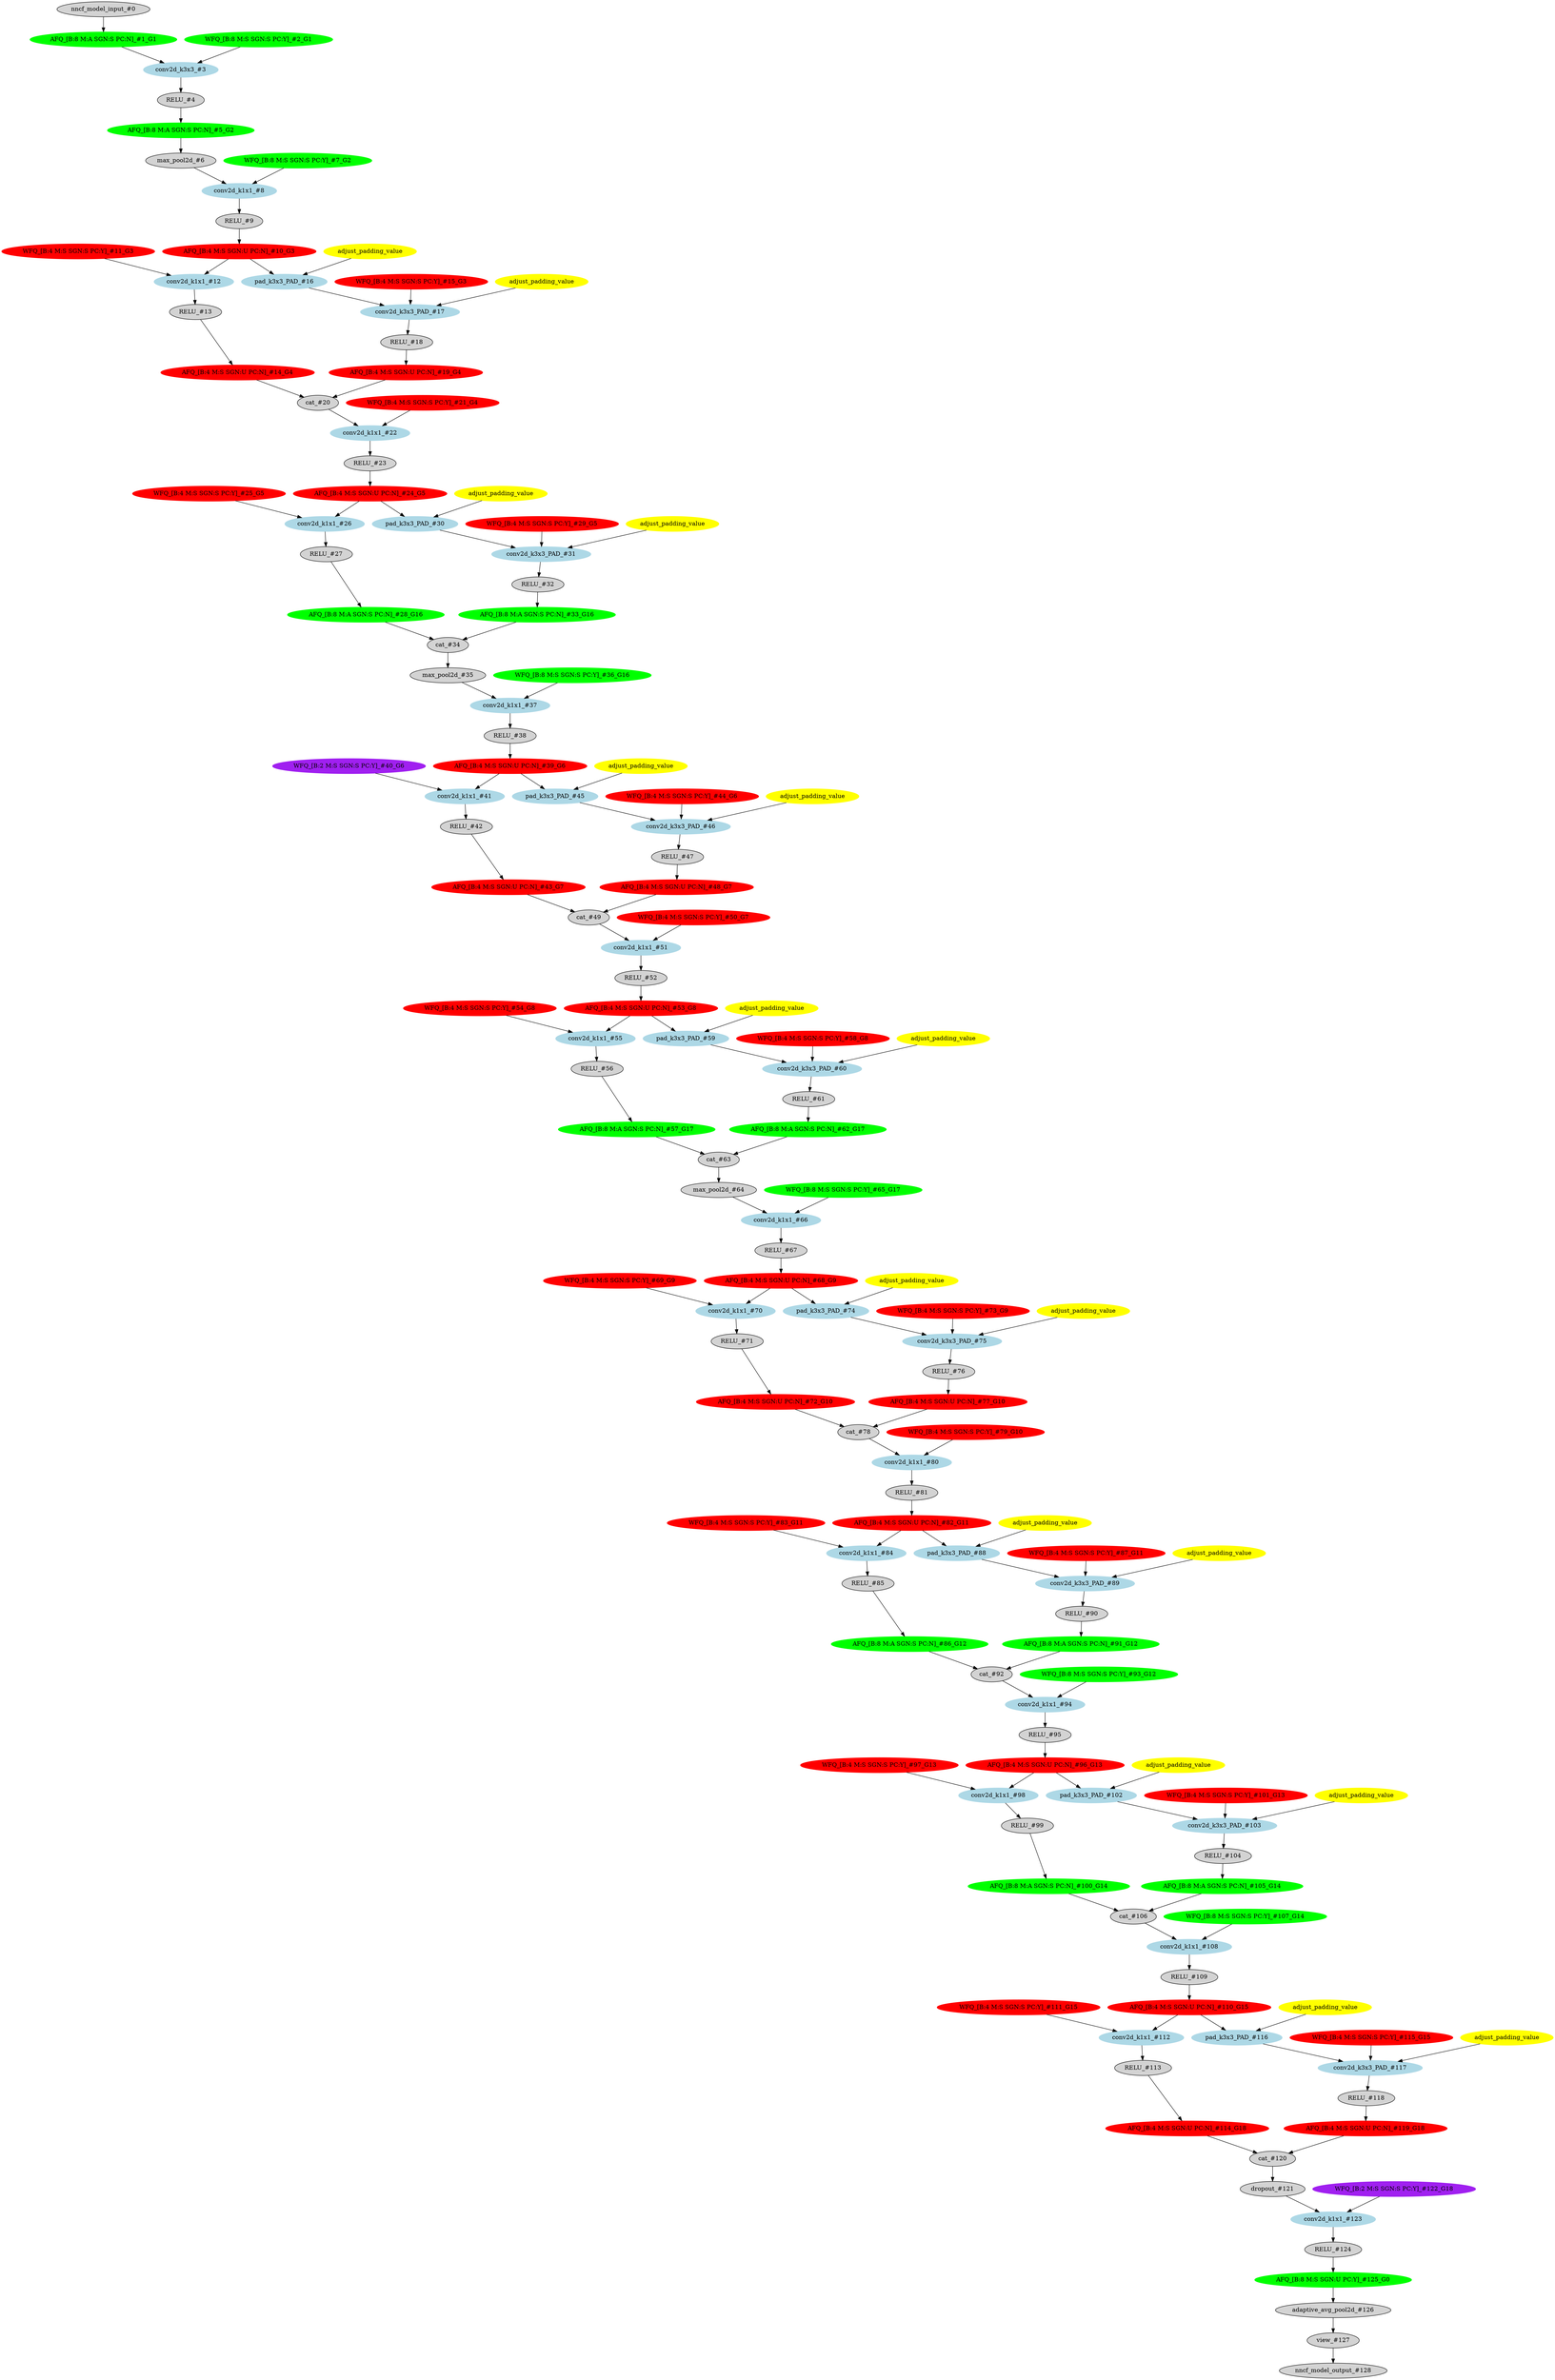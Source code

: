 strict digraph  {
"0 /nncf_model_input" [id=0, label="nncf_model_input_#0", scope="", style=filled, type=nncf_model_input];
"1 AsymmetricQuantizer/asymmetric_quantize" [color=green, id=1, label="AFQ_[B:8 M:A SGN:S PC:N]_#1_G1", scope=AsymmetricQuantizer, style=filled, type=asymmetric_quantize];
"2 SqueezeNet/Sequential[features]/NNCFConv2d[0]/ModuleDict[pre_ops]/UpdateWeight[0]/SymmetricQuantizer[op]/symmetric_quantize" [color=green, id=2, label="WFQ_[B:8 M:S SGN:S PC:Y]_#2_G1", scope="SqueezeNet/Sequential[features]/NNCFConv2d[0]/ModuleDict[pre_ops]/UpdateWeight[0]/SymmetricQuantizer[op]", style=filled, type=symmetric_quantize];
"3 SqueezeNet/Sequential[features]/NNCFConv2d[0]/conv2d" [color=lightblue, id=3, label="conv2d_k3x3_#3", scope="SqueezeNet/Sequential[features]/NNCFConv2d[0]", style=filled, type=conv2d];
"4 SqueezeNet/Sequential[features]/ReLU[1]/RELU" [id=4, label="RELU_#4", scope="SqueezeNet/Sequential[features]/ReLU[1]", style=filled, type=RELU];
"5 SqueezeNet/Sequential[features]/ReLU[1]/AsymmetricQuantizer/asymmetric_quantize" [color=green, id=5, label="AFQ_[B:8 M:A SGN:S PC:N]_#5_G2", scope="SqueezeNet/Sequential[features]/ReLU[1]/AsymmetricQuantizer", style=filled, type=asymmetric_quantize];
"6 SqueezeNet/Sequential[features]/MaxPool2d[2]/max_pool2d" [id=6, label="max_pool2d_#6", scope="SqueezeNet/Sequential[features]/MaxPool2d[2]", style=filled, type=max_pool2d];
"7 SqueezeNet/Sequential[features]/Fire[3]/NNCFConv2d[squeeze]/ModuleDict[pre_ops]/UpdateWeight[0]/SymmetricQuantizer[op]/symmetric_quantize" [color=green, id=7, label="WFQ_[B:8 M:S SGN:S PC:Y]_#7_G2", scope="SqueezeNet/Sequential[features]/Fire[3]/NNCFConv2d[squeeze]/ModuleDict[pre_ops]/UpdateWeight[0]/SymmetricQuantizer[op]", style=filled, type=symmetric_quantize];
"8 SqueezeNet/Sequential[features]/Fire[3]/NNCFConv2d[squeeze]/conv2d" [color=lightblue, id=8, label="conv2d_k1x1_#8", scope="SqueezeNet/Sequential[features]/Fire[3]/NNCFConv2d[squeeze]", style=filled, type=conv2d];
"9 SqueezeNet/Sequential[features]/Fire[3]/ReLU[squeeze_activation]/RELU" [id=9, label="RELU_#9", scope="SqueezeNet/Sequential[features]/Fire[3]/ReLU[squeeze_activation]", style=filled, type=RELU];
"10 SqueezeNet/Sequential[features]/Fire[3]/ReLU[squeeze_activation]/SymmetricQuantizer/symmetric_quantize" [color=red, id=10, label="AFQ_[B:4 M:S SGN:U PC:N]_#10_G3", scope="SqueezeNet/Sequential[features]/Fire[3]/ReLU[squeeze_activation]/SymmetricQuantizer", style=filled, type=symmetric_quantize];
"11 SqueezeNet/Sequential[features]/Fire[3]/NNCFConv2d[expand1x1]/ModuleDict[pre_ops]/UpdateWeight[0]/SymmetricQuantizer[op]/symmetric_quantize" [color=red, id=11, label="WFQ_[B:4 M:S SGN:S PC:Y]_#11_G3", scope="SqueezeNet/Sequential[features]/Fire[3]/NNCFConv2d[expand1x1]/ModuleDict[pre_ops]/UpdateWeight[0]/SymmetricQuantizer[op]", style=filled, type=symmetric_quantize];
"12 SqueezeNet/Sequential[features]/Fire[3]/NNCFConv2d[expand1x1]/conv2d" [color=lightblue, id=12, label="conv2d_k1x1_#12", scope="SqueezeNet/Sequential[features]/Fire[3]/NNCFConv2d[expand1x1]", style=filled, type=conv2d];
"13 SqueezeNet/Sequential[features]/Fire[3]/ReLU[expand1x1_activation]/RELU" [id=13, label="RELU_#13", scope="SqueezeNet/Sequential[features]/Fire[3]/ReLU[expand1x1_activation]", style=filled, type=RELU];
"14 SqueezeNet/Sequential[features]/Fire[3]/ReLU[expand1x1_activation]/SymmetricQuantizer/symmetric_quantize" [color=red, id=14, label="AFQ_[B:4 M:S SGN:U PC:N]_#14_G4", scope="SqueezeNet/Sequential[features]/Fire[3]/ReLU[expand1x1_activation]/SymmetricQuantizer", style=filled, type=symmetric_quantize];
"15 SqueezeNet/Sequential[features]/Fire[3]/NNCFConv2d[expand3x3]/ModuleDict[pre_ops]/UpdateWeight[1]/SymmetricQuantizer[op]/symmetric_quantize" [color=red, id=15, label="WFQ_[B:4 M:S SGN:S PC:Y]_#15_G3", scope="SqueezeNet/Sequential[features]/Fire[3]/NNCFConv2d[expand3x3]/ModuleDict[pre_ops]/UpdateWeight[1]/SymmetricQuantizer[op]", style=filled, type=symmetric_quantize];
"16 SqueezeNet/Sequential[features]/Fire[3]/NNCFConv2d[expand3x3]/pad" [color=lightblue, id=16, label="pad_k3x3_PAD_#16", scope="SqueezeNet/Sequential[features]/Fire[3]/NNCFConv2d[expand3x3]", style=filled, type=pad];
"17 SqueezeNet/Sequential[features]/Fire[3]/NNCFConv2d[expand3x3]/conv2d" [color=lightblue, id=17, label="conv2d_k3x3_PAD_#17", scope="SqueezeNet/Sequential[features]/Fire[3]/NNCFConv2d[expand3x3]", style=filled, type=conv2d];
"18 SqueezeNet/Sequential[features]/Fire[3]/ReLU[expand3x3_activation]/RELU" [id=18, label="RELU_#18", scope="SqueezeNet/Sequential[features]/Fire[3]/ReLU[expand3x3_activation]", style=filled, type=RELU];
"19 SqueezeNet/Sequential[features]/Fire[3]/ReLU[expand3x3_activation]/SymmetricQuantizer/symmetric_quantize" [color=red, id=19, label="AFQ_[B:4 M:S SGN:U PC:N]_#19_G4", scope="SqueezeNet/Sequential[features]/Fire[3]/ReLU[expand3x3_activation]/SymmetricQuantizer", style=filled, type=symmetric_quantize];
"20 SqueezeNet/Sequential[features]/Fire[3]/cat" [id=20, label="cat_#20", scope="SqueezeNet/Sequential[features]/Fire[3]", style=filled, type=cat];
"21 SqueezeNet/Sequential[features]/Fire[4]/NNCFConv2d[squeeze]/ModuleDict[pre_ops]/UpdateWeight[0]/SymmetricQuantizer[op]/symmetric_quantize" [color=red, id=21, label="WFQ_[B:4 M:S SGN:S PC:Y]_#21_G4", scope="SqueezeNet/Sequential[features]/Fire[4]/NNCFConv2d[squeeze]/ModuleDict[pre_ops]/UpdateWeight[0]/SymmetricQuantizer[op]", style=filled, type=symmetric_quantize];
"22 SqueezeNet/Sequential[features]/Fire[4]/NNCFConv2d[squeeze]/conv2d" [color=lightblue, id=22, label="conv2d_k1x1_#22", scope="SqueezeNet/Sequential[features]/Fire[4]/NNCFConv2d[squeeze]", style=filled, type=conv2d];
"23 SqueezeNet/Sequential[features]/Fire[4]/ReLU[squeeze_activation]/RELU" [id=23, label="RELU_#23", scope="SqueezeNet/Sequential[features]/Fire[4]/ReLU[squeeze_activation]", style=filled, type=RELU];
"24 SqueezeNet/Sequential[features]/Fire[4]/ReLU[squeeze_activation]/SymmetricQuantizer/symmetric_quantize" [color=red, id=24, label="AFQ_[B:4 M:S SGN:U PC:N]_#24_G5", scope="SqueezeNet/Sequential[features]/Fire[4]/ReLU[squeeze_activation]/SymmetricQuantizer", style=filled, type=symmetric_quantize];
"25 SqueezeNet/Sequential[features]/Fire[4]/NNCFConv2d[expand1x1]/ModuleDict[pre_ops]/UpdateWeight[0]/SymmetricQuantizer[op]/symmetric_quantize" [color=red, id=25, label="WFQ_[B:4 M:S SGN:S PC:Y]_#25_G5", scope="SqueezeNet/Sequential[features]/Fire[4]/NNCFConv2d[expand1x1]/ModuleDict[pre_ops]/UpdateWeight[0]/SymmetricQuantizer[op]", style=filled, type=symmetric_quantize];
"26 SqueezeNet/Sequential[features]/Fire[4]/NNCFConv2d[expand1x1]/conv2d" [color=lightblue, id=26, label="conv2d_k1x1_#26", scope="SqueezeNet/Sequential[features]/Fire[4]/NNCFConv2d[expand1x1]", style=filled, type=conv2d];
"27 SqueezeNet/Sequential[features]/Fire[4]/ReLU[expand1x1_activation]/RELU" [id=27, label="RELU_#27", scope="SqueezeNet/Sequential[features]/Fire[4]/ReLU[expand1x1_activation]", style=filled, type=RELU];
"28 SqueezeNet/Sequential[features]/Fire[4]/ReLU[expand1x1_activation]/AsymmetricQuantizer/asymmetric_quantize" [color=green, id=28, label="AFQ_[B:8 M:A SGN:S PC:N]_#28_G16", scope="SqueezeNet/Sequential[features]/Fire[4]/ReLU[expand1x1_activation]/AsymmetricQuantizer", style=filled, type=asymmetric_quantize];
"29 SqueezeNet/Sequential[features]/Fire[4]/NNCFConv2d[expand3x3]/ModuleDict[pre_ops]/UpdateWeight[1]/SymmetricQuantizer[op]/symmetric_quantize" [color=red, id=29, label="WFQ_[B:4 M:S SGN:S PC:Y]_#29_G5", scope="SqueezeNet/Sequential[features]/Fire[4]/NNCFConv2d[expand3x3]/ModuleDict[pre_ops]/UpdateWeight[1]/SymmetricQuantizer[op]", style=filled, type=symmetric_quantize];
"30 SqueezeNet/Sequential[features]/Fire[4]/NNCFConv2d[expand3x3]/pad" [color=lightblue, id=30, label="pad_k3x3_PAD_#30", scope="SqueezeNet/Sequential[features]/Fire[4]/NNCFConv2d[expand3x3]", style=filled, type=pad];
"31 SqueezeNet/Sequential[features]/Fire[4]/NNCFConv2d[expand3x3]/conv2d" [color=lightblue, id=31, label="conv2d_k3x3_PAD_#31", scope="SqueezeNet/Sequential[features]/Fire[4]/NNCFConv2d[expand3x3]", style=filled, type=conv2d];
"32 SqueezeNet/Sequential[features]/Fire[4]/ReLU[expand3x3_activation]/RELU" [id=32, label="RELU_#32", scope="SqueezeNet/Sequential[features]/Fire[4]/ReLU[expand3x3_activation]", style=filled, type=RELU];
"33 SqueezeNet/Sequential[features]/Fire[4]/ReLU[expand3x3_activation]/AsymmetricQuantizer/asymmetric_quantize" [color=green, id=33, label="AFQ_[B:8 M:A SGN:S PC:N]_#33_G16", scope="SqueezeNet/Sequential[features]/Fire[4]/ReLU[expand3x3_activation]/AsymmetricQuantizer", style=filled, type=asymmetric_quantize];
"34 SqueezeNet/Sequential[features]/Fire[4]/cat" [id=34, label="cat_#34", scope="SqueezeNet/Sequential[features]/Fire[4]", style=filled, type=cat];
"35 SqueezeNet/Sequential[features]/MaxPool2d[5]/max_pool2d" [id=35, label="max_pool2d_#35", scope="SqueezeNet/Sequential[features]/MaxPool2d[5]", style=filled, type=max_pool2d];
"36 SqueezeNet/Sequential[features]/Fire[6]/NNCFConv2d[squeeze]/ModuleDict[pre_ops]/UpdateWeight[0]/SymmetricQuantizer[op]/symmetric_quantize" [color=green, id=36, label="WFQ_[B:8 M:S SGN:S PC:Y]_#36_G16", scope="SqueezeNet/Sequential[features]/Fire[6]/NNCFConv2d[squeeze]/ModuleDict[pre_ops]/UpdateWeight[0]/SymmetricQuantizer[op]", style=filled, type=symmetric_quantize];
"37 SqueezeNet/Sequential[features]/Fire[6]/NNCFConv2d[squeeze]/conv2d" [color=lightblue, id=37, label="conv2d_k1x1_#37", scope="SqueezeNet/Sequential[features]/Fire[6]/NNCFConv2d[squeeze]", style=filled, type=conv2d];
"38 SqueezeNet/Sequential[features]/Fire[6]/ReLU[squeeze_activation]/RELU" [id=38, label="RELU_#38", scope="SqueezeNet/Sequential[features]/Fire[6]/ReLU[squeeze_activation]", style=filled, type=RELU];
"39 SqueezeNet/Sequential[features]/Fire[6]/ReLU[squeeze_activation]/SymmetricQuantizer/symmetric_quantize" [color=red, id=39, label="AFQ_[B:4 M:S SGN:U PC:N]_#39_G6", scope="SqueezeNet/Sequential[features]/Fire[6]/ReLU[squeeze_activation]/SymmetricQuantizer", style=filled, type=symmetric_quantize];
"40 SqueezeNet/Sequential[features]/Fire[6]/NNCFConv2d[expand1x1]/ModuleDict[pre_ops]/UpdateWeight[0]/SymmetricQuantizer[op]/symmetric_quantize" [color=purple, id=40, label="WFQ_[B:2 M:S SGN:S PC:Y]_#40_G6", scope="SqueezeNet/Sequential[features]/Fire[6]/NNCFConv2d[expand1x1]/ModuleDict[pre_ops]/UpdateWeight[0]/SymmetricQuantizer[op]", style=filled, type=symmetric_quantize];
"41 SqueezeNet/Sequential[features]/Fire[6]/NNCFConv2d[expand1x1]/conv2d" [color=lightblue, id=41, label="conv2d_k1x1_#41", scope="SqueezeNet/Sequential[features]/Fire[6]/NNCFConv2d[expand1x1]", style=filled, type=conv2d];
"42 SqueezeNet/Sequential[features]/Fire[6]/ReLU[expand1x1_activation]/RELU" [id=42, label="RELU_#42", scope="SqueezeNet/Sequential[features]/Fire[6]/ReLU[expand1x1_activation]", style=filled, type=RELU];
"43 SqueezeNet/Sequential[features]/Fire[6]/ReLU[expand1x1_activation]/SymmetricQuantizer/symmetric_quantize" [color=red, id=43, label="AFQ_[B:4 M:S SGN:U PC:N]_#43_G7", scope="SqueezeNet/Sequential[features]/Fire[6]/ReLU[expand1x1_activation]/SymmetricQuantizer", style=filled, type=symmetric_quantize];
"44 SqueezeNet/Sequential[features]/Fire[6]/NNCFConv2d[expand3x3]/ModuleDict[pre_ops]/UpdateWeight[1]/SymmetricQuantizer[op]/symmetric_quantize" [color=red, id=44, label="WFQ_[B:4 M:S SGN:S PC:Y]_#44_G6", scope="SqueezeNet/Sequential[features]/Fire[6]/NNCFConv2d[expand3x3]/ModuleDict[pre_ops]/UpdateWeight[1]/SymmetricQuantizer[op]", style=filled, type=symmetric_quantize];
"45 SqueezeNet/Sequential[features]/Fire[6]/NNCFConv2d[expand3x3]/pad" [color=lightblue, id=45, label="pad_k3x3_PAD_#45", scope="SqueezeNet/Sequential[features]/Fire[6]/NNCFConv2d[expand3x3]", style=filled, type=pad];
"46 SqueezeNet/Sequential[features]/Fire[6]/NNCFConv2d[expand3x3]/conv2d" [color=lightblue, id=46, label="conv2d_k3x3_PAD_#46", scope="SqueezeNet/Sequential[features]/Fire[6]/NNCFConv2d[expand3x3]", style=filled, type=conv2d];
"47 SqueezeNet/Sequential[features]/Fire[6]/ReLU[expand3x3_activation]/RELU" [id=47, label="RELU_#47", scope="SqueezeNet/Sequential[features]/Fire[6]/ReLU[expand3x3_activation]", style=filled, type=RELU];
"48 SqueezeNet/Sequential[features]/Fire[6]/ReLU[expand3x3_activation]/SymmetricQuantizer/symmetric_quantize" [color=red, id=48, label="AFQ_[B:4 M:S SGN:U PC:N]_#48_G7", scope="SqueezeNet/Sequential[features]/Fire[6]/ReLU[expand3x3_activation]/SymmetricQuantizer", style=filled, type=symmetric_quantize];
"49 SqueezeNet/Sequential[features]/Fire[6]/cat" [id=49, label="cat_#49", scope="SqueezeNet/Sequential[features]/Fire[6]", style=filled, type=cat];
"50 SqueezeNet/Sequential[features]/Fire[7]/NNCFConv2d[squeeze]/ModuleDict[pre_ops]/UpdateWeight[0]/SymmetricQuantizer[op]/symmetric_quantize" [color=red, id=50, label="WFQ_[B:4 M:S SGN:S PC:Y]_#50_G7", scope="SqueezeNet/Sequential[features]/Fire[7]/NNCFConv2d[squeeze]/ModuleDict[pre_ops]/UpdateWeight[0]/SymmetricQuantizer[op]", style=filled, type=symmetric_quantize];
"51 SqueezeNet/Sequential[features]/Fire[7]/NNCFConv2d[squeeze]/conv2d" [color=lightblue, id=51, label="conv2d_k1x1_#51", scope="SqueezeNet/Sequential[features]/Fire[7]/NNCFConv2d[squeeze]", style=filled, type=conv2d];
"52 SqueezeNet/Sequential[features]/Fire[7]/ReLU[squeeze_activation]/RELU" [id=52, label="RELU_#52", scope="SqueezeNet/Sequential[features]/Fire[7]/ReLU[squeeze_activation]", style=filled, type=RELU];
"53 SqueezeNet/Sequential[features]/Fire[7]/ReLU[squeeze_activation]/SymmetricQuantizer/symmetric_quantize" [color=red, id=53, label="AFQ_[B:4 M:S SGN:U PC:N]_#53_G8", scope="SqueezeNet/Sequential[features]/Fire[7]/ReLU[squeeze_activation]/SymmetricQuantizer", style=filled, type=symmetric_quantize];
"54 SqueezeNet/Sequential[features]/Fire[7]/NNCFConv2d[expand1x1]/ModuleDict[pre_ops]/UpdateWeight[0]/SymmetricQuantizer[op]/symmetric_quantize" [color=red, id=54, label="WFQ_[B:4 M:S SGN:S PC:Y]_#54_G8", scope="SqueezeNet/Sequential[features]/Fire[7]/NNCFConv2d[expand1x1]/ModuleDict[pre_ops]/UpdateWeight[0]/SymmetricQuantizer[op]", style=filled, type=symmetric_quantize];
"55 SqueezeNet/Sequential[features]/Fire[7]/NNCFConv2d[expand1x1]/conv2d" [color=lightblue, id=55, label="conv2d_k1x1_#55", scope="SqueezeNet/Sequential[features]/Fire[7]/NNCFConv2d[expand1x1]", style=filled, type=conv2d];
"56 SqueezeNet/Sequential[features]/Fire[7]/ReLU[expand1x1_activation]/RELU" [id=56, label="RELU_#56", scope="SqueezeNet/Sequential[features]/Fire[7]/ReLU[expand1x1_activation]", style=filled, type=RELU];
"57 SqueezeNet/Sequential[features]/Fire[7]/ReLU[expand1x1_activation]/AsymmetricQuantizer/asymmetric_quantize" [color=green, id=57, label="AFQ_[B:8 M:A SGN:S PC:N]_#57_G17", scope="SqueezeNet/Sequential[features]/Fire[7]/ReLU[expand1x1_activation]/AsymmetricQuantizer", style=filled, type=asymmetric_quantize];
"58 SqueezeNet/Sequential[features]/Fire[7]/NNCFConv2d[expand3x3]/ModuleDict[pre_ops]/UpdateWeight[1]/SymmetricQuantizer[op]/symmetric_quantize" [color=red, id=58, label="WFQ_[B:4 M:S SGN:S PC:Y]_#58_G8", scope="SqueezeNet/Sequential[features]/Fire[7]/NNCFConv2d[expand3x3]/ModuleDict[pre_ops]/UpdateWeight[1]/SymmetricQuantizer[op]", style=filled, type=symmetric_quantize];
"59 SqueezeNet/Sequential[features]/Fire[7]/NNCFConv2d[expand3x3]/pad" [color=lightblue, id=59, label="pad_k3x3_PAD_#59", scope="SqueezeNet/Sequential[features]/Fire[7]/NNCFConv2d[expand3x3]", style=filled, type=pad];
"60 SqueezeNet/Sequential[features]/Fire[7]/NNCFConv2d[expand3x3]/conv2d" [color=lightblue, id=60, label="conv2d_k3x3_PAD_#60", scope="SqueezeNet/Sequential[features]/Fire[7]/NNCFConv2d[expand3x3]", style=filled, type=conv2d];
"61 SqueezeNet/Sequential[features]/Fire[7]/ReLU[expand3x3_activation]/RELU" [id=61, label="RELU_#61", scope="SqueezeNet/Sequential[features]/Fire[7]/ReLU[expand3x3_activation]", style=filled, type=RELU];
"62 SqueezeNet/Sequential[features]/Fire[7]/ReLU[expand3x3_activation]/AsymmetricQuantizer/asymmetric_quantize" [color=green, id=62, label="AFQ_[B:8 M:A SGN:S PC:N]_#62_G17", scope="SqueezeNet/Sequential[features]/Fire[7]/ReLU[expand3x3_activation]/AsymmetricQuantizer", style=filled, type=asymmetric_quantize];
"63 SqueezeNet/Sequential[features]/Fire[7]/cat" [id=63, label="cat_#63", scope="SqueezeNet/Sequential[features]/Fire[7]", style=filled, type=cat];
"64 SqueezeNet/Sequential[features]/MaxPool2d[8]/max_pool2d" [id=64, label="max_pool2d_#64", scope="SqueezeNet/Sequential[features]/MaxPool2d[8]", style=filled, type=max_pool2d];
"65 SqueezeNet/Sequential[features]/Fire[9]/NNCFConv2d[squeeze]/ModuleDict[pre_ops]/UpdateWeight[0]/SymmetricQuantizer[op]/symmetric_quantize" [color=green, id=65, label="WFQ_[B:8 M:S SGN:S PC:Y]_#65_G17", scope="SqueezeNet/Sequential[features]/Fire[9]/NNCFConv2d[squeeze]/ModuleDict[pre_ops]/UpdateWeight[0]/SymmetricQuantizer[op]", style=filled, type=symmetric_quantize];
"66 SqueezeNet/Sequential[features]/Fire[9]/NNCFConv2d[squeeze]/conv2d" [color=lightblue, id=66, label="conv2d_k1x1_#66", scope="SqueezeNet/Sequential[features]/Fire[9]/NNCFConv2d[squeeze]", style=filled, type=conv2d];
"67 SqueezeNet/Sequential[features]/Fire[9]/ReLU[squeeze_activation]/RELU" [id=67, label="RELU_#67", scope="SqueezeNet/Sequential[features]/Fire[9]/ReLU[squeeze_activation]", style=filled, type=RELU];
"68 SqueezeNet/Sequential[features]/Fire[9]/ReLU[squeeze_activation]/SymmetricQuantizer/symmetric_quantize" [color=red, id=68, label="AFQ_[B:4 M:S SGN:U PC:N]_#68_G9", scope="SqueezeNet/Sequential[features]/Fire[9]/ReLU[squeeze_activation]/SymmetricQuantizer", style=filled, type=symmetric_quantize];
"69 SqueezeNet/Sequential[features]/Fire[9]/NNCFConv2d[expand1x1]/ModuleDict[pre_ops]/UpdateWeight[0]/SymmetricQuantizer[op]/symmetric_quantize" [color=red, id=69, label="WFQ_[B:4 M:S SGN:S PC:Y]_#69_G9", scope="SqueezeNet/Sequential[features]/Fire[9]/NNCFConv2d[expand1x1]/ModuleDict[pre_ops]/UpdateWeight[0]/SymmetricQuantizer[op]", style=filled, type=symmetric_quantize];
"70 SqueezeNet/Sequential[features]/Fire[9]/NNCFConv2d[expand1x1]/conv2d" [color=lightblue, id=70, label="conv2d_k1x1_#70", scope="SqueezeNet/Sequential[features]/Fire[9]/NNCFConv2d[expand1x1]", style=filled, type=conv2d];
"71 SqueezeNet/Sequential[features]/Fire[9]/ReLU[expand1x1_activation]/RELU" [id=71, label="RELU_#71", scope="SqueezeNet/Sequential[features]/Fire[9]/ReLU[expand1x1_activation]", style=filled, type=RELU];
"72 SqueezeNet/Sequential[features]/Fire[9]/ReLU[expand1x1_activation]/SymmetricQuantizer/symmetric_quantize" [color=red, id=72, label="AFQ_[B:4 M:S SGN:U PC:N]_#72_G10", scope="SqueezeNet/Sequential[features]/Fire[9]/ReLU[expand1x1_activation]/SymmetricQuantizer", style=filled, type=symmetric_quantize];
"73 SqueezeNet/Sequential[features]/Fire[9]/NNCFConv2d[expand3x3]/ModuleDict[pre_ops]/UpdateWeight[1]/SymmetricQuantizer[op]/symmetric_quantize" [color=red, id=73, label="WFQ_[B:4 M:S SGN:S PC:Y]_#73_G9", scope="SqueezeNet/Sequential[features]/Fire[9]/NNCFConv2d[expand3x3]/ModuleDict[pre_ops]/UpdateWeight[1]/SymmetricQuantizer[op]", style=filled, type=symmetric_quantize];
"74 SqueezeNet/Sequential[features]/Fire[9]/NNCFConv2d[expand3x3]/pad" [color=lightblue, id=74, label="pad_k3x3_PAD_#74", scope="SqueezeNet/Sequential[features]/Fire[9]/NNCFConv2d[expand3x3]", style=filled, type=pad];
"75 SqueezeNet/Sequential[features]/Fire[9]/NNCFConv2d[expand3x3]/conv2d" [color=lightblue, id=75, label="conv2d_k3x3_PAD_#75", scope="SqueezeNet/Sequential[features]/Fire[9]/NNCFConv2d[expand3x3]", style=filled, type=conv2d];
"76 SqueezeNet/Sequential[features]/Fire[9]/ReLU[expand3x3_activation]/RELU" [id=76, label="RELU_#76", scope="SqueezeNet/Sequential[features]/Fire[9]/ReLU[expand3x3_activation]", style=filled, type=RELU];
"77 SqueezeNet/Sequential[features]/Fire[9]/ReLU[expand3x3_activation]/SymmetricQuantizer/symmetric_quantize" [color=red, id=77, label="AFQ_[B:4 M:S SGN:U PC:N]_#77_G10", scope="SqueezeNet/Sequential[features]/Fire[9]/ReLU[expand3x3_activation]/SymmetricQuantizer", style=filled, type=symmetric_quantize];
"78 SqueezeNet/Sequential[features]/Fire[9]/cat" [id=78, label="cat_#78", scope="SqueezeNet/Sequential[features]/Fire[9]", style=filled, type=cat];
"79 SqueezeNet/Sequential[features]/Fire[10]/NNCFConv2d[squeeze]/ModuleDict[pre_ops]/UpdateWeight[0]/SymmetricQuantizer[op]/symmetric_quantize" [color=red, id=79, label="WFQ_[B:4 M:S SGN:S PC:Y]_#79_G10", scope="SqueezeNet/Sequential[features]/Fire[10]/NNCFConv2d[squeeze]/ModuleDict[pre_ops]/UpdateWeight[0]/SymmetricQuantizer[op]", style=filled, type=symmetric_quantize];
"80 SqueezeNet/Sequential[features]/Fire[10]/NNCFConv2d[squeeze]/conv2d" [color=lightblue, id=80, label="conv2d_k1x1_#80", scope="SqueezeNet/Sequential[features]/Fire[10]/NNCFConv2d[squeeze]", style=filled, type=conv2d];
"81 SqueezeNet/Sequential[features]/Fire[10]/ReLU[squeeze_activation]/RELU" [id=81, label="RELU_#81", scope="SqueezeNet/Sequential[features]/Fire[10]/ReLU[squeeze_activation]", style=filled, type=RELU];
"82 SqueezeNet/Sequential[features]/Fire[10]/ReLU[squeeze_activation]/SymmetricQuantizer/symmetric_quantize" [color=red, id=82, label="AFQ_[B:4 M:S SGN:U PC:N]_#82_G11", scope="SqueezeNet/Sequential[features]/Fire[10]/ReLU[squeeze_activation]/SymmetricQuantizer", style=filled, type=symmetric_quantize];
"83 SqueezeNet/Sequential[features]/Fire[10]/NNCFConv2d[expand1x1]/ModuleDict[pre_ops]/UpdateWeight[0]/SymmetricQuantizer[op]/symmetric_quantize" [color=red, id=83, label="WFQ_[B:4 M:S SGN:S PC:Y]_#83_G11", scope="SqueezeNet/Sequential[features]/Fire[10]/NNCFConv2d[expand1x1]/ModuleDict[pre_ops]/UpdateWeight[0]/SymmetricQuantizer[op]", style=filled, type=symmetric_quantize];
"84 SqueezeNet/Sequential[features]/Fire[10]/NNCFConv2d[expand1x1]/conv2d" [color=lightblue, id=84, label="conv2d_k1x1_#84", scope="SqueezeNet/Sequential[features]/Fire[10]/NNCFConv2d[expand1x1]", style=filled, type=conv2d];
"85 SqueezeNet/Sequential[features]/Fire[10]/ReLU[expand1x1_activation]/RELU" [id=85, label="RELU_#85", scope="SqueezeNet/Sequential[features]/Fire[10]/ReLU[expand1x1_activation]", style=filled, type=RELU];
"86 SqueezeNet/Sequential[features]/Fire[10]/ReLU[expand1x1_activation]/AsymmetricQuantizer/asymmetric_quantize" [color=green, id=86, label="AFQ_[B:8 M:A SGN:S PC:N]_#86_G12", scope="SqueezeNet/Sequential[features]/Fire[10]/ReLU[expand1x1_activation]/AsymmetricQuantizer", style=filled, type=asymmetric_quantize];
"87 SqueezeNet/Sequential[features]/Fire[10]/NNCFConv2d[expand3x3]/ModuleDict[pre_ops]/UpdateWeight[1]/SymmetricQuantizer[op]/symmetric_quantize" [color=red, id=87, label="WFQ_[B:4 M:S SGN:S PC:Y]_#87_G11", scope="SqueezeNet/Sequential[features]/Fire[10]/NNCFConv2d[expand3x3]/ModuleDict[pre_ops]/UpdateWeight[1]/SymmetricQuantizer[op]", style=filled, type=symmetric_quantize];
"88 SqueezeNet/Sequential[features]/Fire[10]/NNCFConv2d[expand3x3]/pad" [color=lightblue, id=88, label="pad_k3x3_PAD_#88", scope="SqueezeNet/Sequential[features]/Fire[10]/NNCFConv2d[expand3x3]", style=filled, type=pad];
"89 SqueezeNet/Sequential[features]/Fire[10]/NNCFConv2d[expand3x3]/conv2d" [color=lightblue, id=89, label="conv2d_k3x3_PAD_#89", scope="SqueezeNet/Sequential[features]/Fire[10]/NNCFConv2d[expand3x3]", style=filled, type=conv2d];
"90 SqueezeNet/Sequential[features]/Fire[10]/ReLU[expand3x3_activation]/RELU" [id=90, label="RELU_#90", scope="SqueezeNet/Sequential[features]/Fire[10]/ReLU[expand3x3_activation]", style=filled, type=RELU];
"91 SqueezeNet/Sequential[features]/Fire[10]/ReLU[expand3x3_activation]/AsymmetricQuantizer/asymmetric_quantize" [color=green, id=91, label="AFQ_[B:8 M:A SGN:S PC:N]_#91_G12", scope="SqueezeNet/Sequential[features]/Fire[10]/ReLU[expand3x3_activation]/AsymmetricQuantizer", style=filled, type=asymmetric_quantize];
"92 SqueezeNet/Sequential[features]/Fire[10]/cat" [id=92, label="cat_#92", scope="SqueezeNet/Sequential[features]/Fire[10]", style=filled, type=cat];
"93 SqueezeNet/Sequential[features]/Fire[11]/NNCFConv2d[squeeze]/ModuleDict[pre_ops]/UpdateWeight[0]/SymmetricQuantizer[op]/symmetric_quantize" [color=green, id=93, label="WFQ_[B:8 M:S SGN:S PC:Y]_#93_G12", scope="SqueezeNet/Sequential[features]/Fire[11]/NNCFConv2d[squeeze]/ModuleDict[pre_ops]/UpdateWeight[0]/SymmetricQuantizer[op]", style=filled, type=symmetric_quantize];
"94 SqueezeNet/Sequential[features]/Fire[11]/NNCFConv2d[squeeze]/conv2d" [color=lightblue, id=94, label="conv2d_k1x1_#94", scope="SqueezeNet/Sequential[features]/Fire[11]/NNCFConv2d[squeeze]", style=filled, type=conv2d];
"95 SqueezeNet/Sequential[features]/Fire[11]/ReLU[squeeze_activation]/RELU" [id=95, label="RELU_#95", scope="SqueezeNet/Sequential[features]/Fire[11]/ReLU[squeeze_activation]", style=filled, type=RELU];
"96 SqueezeNet/Sequential[features]/Fire[11]/ReLU[squeeze_activation]/SymmetricQuantizer/symmetric_quantize" [color=red, id=96, label="AFQ_[B:4 M:S SGN:U PC:N]_#96_G13", scope="SqueezeNet/Sequential[features]/Fire[11]/ReLU[squeeze_activation]/SymmetricQuantizer", style=filled, type=symmetric_quantize];
"97 SqueezeNet/Sequential[features]/Fire[11]/NNCFConv2d[expand1x1]/ModuleDict[pre_ops]/UpdateWeight[0]/SymmetricQuantizer[op]/symmetric_quantize" [color=red, id=97, label="WFQ_[B:4 M:S SGN:S PC:Y]_#97_G13", scope="SqueezeNet/Sequential[features]/Fire[11]/NNCFConv2d[expand1x1]/ModuleDict[pre_ops]/UpdateWeight[0]/SymmetricQuantizer[op]", style=filled, type=symmetric_quantize];
"98 SqueezeNet/Sequential[features]/Fire[11]/NNCFConv2d[expand1x1]/conv2d" [color=lightblue, id=98, label="conv2d_k1x1_#98", scope="SqueezeNet/Sequential[features]/Fire[11]/NNCFConv2d[expand1x1]", style=filled, type=conv2d];
"99 SqueezeNet/Sequential[features]/Fire[11]/ReLU[expand1x1_activation]/RELU" [id=99, label="RELU_#99", scope="SqueezeNet/Sequential[features]/Fire[11]/ReLU[expand1x1_activation]", style=filled, type=RELU];
"100 SqueezeNet/Sequential[features]/Fire[11]/ReLU[expand1x1_activation]/AsymmetricQuantizer/asymmetric_quantize" [color=green, id=100, label="AFQ_[B:8 M:A SGN:S PC:N]_#100_G14", scope="SqueezeNet/Sequential[features]/Fire[11]/ReLU[expand1x1_activation]/AsymmetricQuantizer", style=filled, type=asymmetric_quantize];
"101 SqueezeNet/Sequential[features]/Fire[11]/NNCFConv2d[expand3x3]/ModuleDict[pre_ops]/UpdateWeight[1]/SymmetricQuantizer[op]/symmetric_quantize" [color=red, id=101, label="WFQ_[B:4 M:S SGN:S PC:Y]_#101_G13", scope="SqueezeNet/Sequential[features]/Fire[11]/NNCFConv2d[expand3x3]/ModuleDict[pre_ops]/UpdateWeight[1]/SymmetricQuantizer[op]", style=filled, type=symmetric_quantize];
"102 SqueezeNet/Sequential[features]/Fire[11]/NNCFConv2d[expand3x3]/pad" [color=lightblue, id=102, label="pad_k3x3_PAD_#102", scope="SqueezeNet/Sequential[features]/Fire[11]/NNCFConv2d[expand3x3]", style=filled, type=pad];
"103 SqueezeNet/Sequential[features]/Fire[11]/NNCFConv2d[expand3x3]/conv2d" [color=lightblue, id=103, label="conv2d_k3x3_PAD_#103", scope="SqueezeNet/Sequential[features]/Fire[11]/NNCFConv2d[expand3x3]", style=filled, type=conv2d];
"104 SqueezeNet/Sequential[features]/Fire[11]/ReLU[expand3x3_activation]/RELU" [id=104, label="RELU_#104", scope="SqueezeNet/Sequential[features]/Fire[11]/ReLU[expand3x3_activation]", style=filled, type=RELU];
"105 SqueezeNet/Sequential[features]/Fire[11]/ReLU[expand3x3_activation]/AsymmetricQuantizer/asymmetric_quantize" [color=green, id=105, label="AFQ_[B:8 M:A SGN:S PC:N]_#105_G14", scope="SqueezeNet/Sequential[features]/Fire[11]/ReLU[expand3x3_activation]/AsymmetricQuantizer", style=filled, type=asymmetric_quantize];
"106 SqueezeNet/Sequential[features]/Fire[11]/cat" [id=106, label="cat_#106", scope="SqueezeNet/Sequential[features]/Fire[11]", style=filled, type=cat];
"107 SqueezeNet/Sequential[features]/Fire[12]/NNCFConv2d[squeeze]/ModuleDict[pre_ops]/UpdateWeight[0]/SymmetricQuantizer[op]/symmetric_quantize" [color=green, id=107, label="WFQ_[B:8 M:S SGN:S PC:Y]_#107_G14", scope="SqueezeNet/Sequential[features]/Fire[12]/NNCFConv2d[squeeze]/ModuleDict[pre_ops]/UpdateWeight[0]/SymmetricQuantizer[op]", style=filled, type=symmetric_quantize];
"108 SqueezeNet/Sequential[features]/Fire[12]/NNCFConv2d[squeeze]/conv2d" [color=lightblue, id=108, label="conv2d_k1x1_#108", scope="SqueezeNet/Sequential[features]/Fire[12]/NNCFConv2d[squeeze]", style=filled, type=conv2d];
"109 SqueezeNet/Sequential[features]/Fire[12]/ReLU[squeeze_activation]/RELU" [id=109, label="RELU_#109", scope="SqueezeNet/Sequential[features]/Fire[12]/ReLU[squeeze_activation]", style=filled, type=RELU];
"110 SqueezeNet/Sequential[features]/Fire[12]/ReLU[squeeze_activation]/SymmetricQuantizer/symmetric_quantize" [color=red, id=110, label="AFQ_[B:4 M:S SGN:U PC:N]_#110_G15", scope="SqueezeNet/Sequential[features]/Fire[12]/ReLU[squeeze_activation]/SymmetricQuantizer", style=filled, type=symmetric_quantize];
"111 SqueezeNet/Sequential[features]/Fire[12]/NNCFConv2d[expand1x1]/ModuleDict[pre_ops]/UpdateWeight[0]/SymmetricQuantizer[op]/symmetric_quantize" [color=red, id=111, label="WFQ_[B:4 M:S SGN:S PC:Y]_#111_G15", scope="SqueezeNet/Sequential[features]/Fire[12]/NNCFConv2d[expand1x1]/ModuleDict[pre_ops]/UpdateWeight[0]/SymmetricQuantizer[op]", style=filled, type=symmetric_quantize];
"112 SqueezeNet/Sequential[features]/Fire[12]/NNCFConv2d[expand1x1]/conv2d" [color=lightblue, id=112, label="conv2d_k1x1_#112", scope="SqueezeNet/Sequential[features]/Fire[12]/NNCFConv2d[expand1x1]", style=filled, type=conv2d];
"113 SqueezeNet/Sequential[features]/Fire[12]/ReLU[expand1x1_activation]/RELU" [id=113, label="RELU_#113", scope="SqueezeNet/Sequential[features]/Fire[12]/ReLU[expand1x1_activation]", style=filled, type=RELU];
"114 SqueezeNet/Sequential[features]/Fire[12]/ReLU[expand1x1_activation]/SymmetricQuantizer/symmetric_quantize" [color=red, id=114, label="AFQ_[B:4 M:S SGN:U PC:N]_#114_G18", scope="SqueezeNet/Sequential[features]/Fire[12]/ReLU[expand1x1_activation]/SymmetricQuantizer", style=filled, type=symmetric_quantize];
"115 SqueezeNet/Sequential[features]/Fire[12]/NNCFConv2d[expand3x3]/ModuleDict[pre_ops]/UpdateWeight[1]/SymmetricQuantizer[op]/symmetric_quantize" [color=red, id=115, label="WFQ_[B:4 M:S SGN:S PC:Y]_#115_G15", scope="SqueezeNet/Sequential[features]/Fire[12]/NNCFConv2d[expand3x3]/ModuleDict[pre_ops]/UpdateWeight[1]/SymmetricQuantizer[op]", style=filled, type=symmetric_quantize];
"116 SqueezeNet/Sequential[features]/Fire[12]/NNCFConv2d[expand3x3]/pad" [color=lightblue, id=116, label="pad_k3x3_PAD_#116", scope="SqueezeNet/Sequential[features]/Fire[12]/NNCFConv2d[expand3x3]", style=filled, type=pad];
"117 SqueezeNet/Sequential[features]/Fire[12]/NNCFConv2d[expand3x3]/conv2d" [color=lightblue, id=117, label="conv2d_k3x3_PAD_#117", scope="SqueezeNet/Sequential[features]/Fire[12]/NNCFConv2d[expand3x3]", style=filled, type=conv2d];
"118 SqueezeNet/Sequential[features]/Fire[12]/ReLU[expand3x3_activation]/RELU" [id=118, label="RELU_#118", scope="SqueezeNet/Sequential[features]/Fire[12]/ReLU[expand3x3_activation]", style=filled, type=RELU];
"119 SqueezeNet/Sequential[features]/Fire[12]/ReLU[expand3x3_activation]/SymmetricQuantizer/symmetric_quantize" [color=red, id=119, label="AFQ_[B:4 M:S SGN:U PC:N]_#119_G18", scope="SqueezeNet/Sequential[features]/Fire[12]/ReLU[expand3x3_activation]/SymmetricQuantizer", style=filled, type=symmetric_quantize];
"120 SqueezeNet/Sequential[features]/Fire[12]/cat" [id=120, label="cat_#120", scope="SqueezeNet/Sequential[features]/Fire[12]", style=filled, type=cat];
"121 SqueezeNet/Sequential[classifier]/Dropout[0]/dropout" [id=121, label="dropout_#121", scope="SqueezeNet/Sequential[classifier]/Dropout[0]", style=filled, type=dropout];
"122 SqueezeNet/Sequential[classifier]/NNCFConv2d[1]/ModuleDict[pre_ops]/UpdateWeight[0]/SymmetricQuantizer[op]/symmetric_quantize" [color=purple, id=122, label="WFQ_[B:2 M:S SGN:S PC:Y]_#122_G18", scope="SqueezeNet/Sequential[classifier]/NNCFConv2d[1]/ModuleDict[pre_ops]/UpdateWeight[0]/SymmetricQuantizer[op]", style=filled, type=symmetric_quantize];
"123 SqueezeNet/Sequential[classifier]/NNCFConv2d[1]/conv2d" [color=lightblue, id=123, label="conv2d_k1x1_#123", scope="SqueezeNet/Sequential[classifier]/NNCFConv2d[1]", style=filled, type=conv2d];
"124 SqueezeNet/Sequential[classifier]/ReLU[2]/RELU" [id=124, label="RELU_#124", scope="SqueezeNet/Sequential[classifier]/ReLU[2]", style=filled, type=RELU];
"125 SqueezeNet/Sequential[classifier]/ReLU[2]/SymmetricQuantizer/symmetric_quantize" [color=green, id=125, label="AFQ_[B:8 M:S SGN:U PC:Y]_#125_G0", scope="SqueezeNet/Sequential[classifier]/ReLU[2]/SymmetricQuantizer", style=filled, type=symmetric_quantize];
"126 SqueezeNet/Sequential[classifier]/AdaptiveAvgPool2d[3]/adaptive_avg_pool2d" [id=126, label="adaptive_avg_pool2d_#126", scope="SqueezeNet/Sequential[classifier]/AdaptiveAvgPool2d[3]", style=filled, type=adaptive_avg_pool2d];
"127 SqueezeNet/view" [id=127, label="view_#127", scope=SqueezeNet, style=filled, type=view];
"128 /nncf_model_output" [id=128, label="nncf_model_output_#128", scope="", style=filled, type=nncf_model_output];
"16 SqueezeNet/Sequential[features]/Fire[3]/NNCFConv2d[expand3x3]/pad_apad" [color=yellow, label=adjust_padding_value, style=filled, type=""];
"17 SqueezeNet/Sequential[features]/Fire[3]/NNCFConv2d[expand3x3]/conv2d_apad" [color=yellow, label=adjust_padding_value, style=filled, type=""];
"30 SqueezeNet/Sequential[features]/Fire[4]/NNCFConv2d[expand3x3]/pad_apad" [color=yellow, label=adjust_padding_value, style=filled, type=""];
"31 SqueezeNet/Sequential[features]/Fire[4]/NNCFConv2d[expand3x3]/conv2d_apad" [color=yellow, label=adjust_padding_value, style=filled, type=""];
"45 SqueezeNet/Sequential[features]/Fire[6]/NNCFConv2d[expand3x3]/pad_apad" [color=yellow, label=adjust_padding_value, style=filled, type=""];
"46 SqueezeNet/Sequential[features]/Fire[6]/NNCFConv2d[expand3x3]/conv2d_apad" [color=yellow, label=adjust_padding_value, style=filled, type=""];
"59 SqueezeNet/Sequential[features]/Fire[7]/NNCFConv2d[expand3x3]/pad_apad" [color=yellow, label=adjust_padding_value, style=filled, type=""];
"60 SqueezeNet/Sequential[features]/Fire[7]/NNCFConv2d[expand3x3]/conv2d_apad" [color=yellow, label=adjust_padding_value, style=filled, type=""];
"74 SqueezeNet/Sequential[features]/Fire[9]/NNCFConv2d[expand3x3]/pad_apad" [color=yellow, label=adjust_padding_value, style=filled, type=""];
"75 SqueezeNet/Sequential[features]/Fire[9]/NNCFConv2d[expand3x3]/conv2d_apad" [color=yellow, label=adjust_padding_value, style=filled, type=""];
"88 SqueezeNet/Sequential[features]/Fire[10]/NNCFConv2d[expand3x3]/pad_apad" [color=yellow, label=adjust_padding_value, style=filled, type=""];
"89 SqueezeNet/Sequential[features]/Fire[10]/NNCFConv2d[expand3x3]/conv2d_apad" [color=yellow, label=adjust_padding_value, style=filled, type=""];
"102 SqueezeNet/Sequential[features]/Fire[11]/NNCFConv2d[expand3x3]/pad_apad" [color=yellow, label=adjust_padding_value, style=filled, type=""];
"103 SqueezeNet/Sequential[features]/Fire[11]/NNCFConv2d[expand3x3]/conv2d_apad" [color=yellow, label=adjust_padding_value, style=filled, type=""];
"116 SqueezeNet/Sequential[features]/Fire[12]/NNCFConv2d[expand3x3]/pad_apad" [color=yellow, label=adjust_padding_value, style=filled, type=""];
"117 SqueezeNet/Sequential[features]/Fire[12]/NNCFConv2d[expand3x3]/conv2d_apad" [color=yellow, label=adjust_padding_value, style=filled, type=""];
"0 /nncf_model_input" -> "1 AsymmetricQuantizer/asymmetric_quantize";
"1 AsymmetricQuantizer/asymmetric_quantize" -> "3 SqueezeNet/Sequential[features]/NNCFConv2d[0]/conv2d";
"2 SqueezeNet/Sequential[features]/NNCFConv2d[0]/ModuleDict[pre_ops]/UpdateWeight[0]/SymmetricQuantizer[op]/symmetric_quantize" -> "3 SqueezeNet/Sequential[features]/NNCFConv2d[0]/conv2d";
"3 SqueezeNet/Sequential[features]/NNCFConv2d[0]/conv2d" -> "4 SqueezeNet/Sequential[features]/ReLU[1]/RELU";
"4 SqueezeNet/Sequential[features]/ReLU[1]/RELU" -> "5 SqueezeNet/Sequential[features]/ReLU[1]/AsymmetricQuantizer/asymmetric_quantize";
"5 SqueezeNet/Sequential[features]/ReLU[1]/AsymmetricQuantizer/asymmetric_quantize" -> "6 SqueezeNet/Sequential[features]/MaxPool2d[2]/max_pool2d";
"6 SqueezeNet/Sequential[features]/MaxPool2d[2]/max_pool2d" -> "8 SqueezeNet/Sequential[features]/Fire[3]/NNCFConv2d[squeeze]/conv2d";
"7 SqueezeNet/Sequential[features]/Fire[3]/NNCFConv2d[squeeze]/ModuleDict[pre_ops]/UpdateWeight[0]/SymmetricQuantizer[op]/symmetric_quantize" -> "8 SqueezeNet/Sequential[features]/Fire[3]/NNCFConv2d[squeeze]/conv2d";
"8 SqueezeNet/Sequential[features]/Fire[3]/NNCFConv2d[squeeze]/conv2d" -> "9 SqueezeNet/Sequential[features]/Fire[3]/ReLU[squeeze_activation]/RELU";
"9 SqueezeNet/Sequential[features]/Fire[3]/ReLU[squeeze_activation]/RELU" -> "10 SqueezeNet/Sequential[features]/Fire[3]/ReLU[squeeze_activation]/SymmetricQuantizer/symmetric_quantize";
"10 SqueezeNet/Sequential[features]/Fire[3]/ReLU[squeeze_activation]/SymmetricQuantizer/symmetric_quantize" -> "12 SqueezeNet/Sequential[features]/Fire[3]/NNCFConv2d[expand1x1]/conv2d";
"10 SqueezeNet/Sequential[features]/Fire[3]/ReLU[squeeze_activation]/SymmetricQuantizer/symmetric_quantize" -> "16 SqueezeNet/Sequential[features]/Fire[3]/NNCFConv2d[expand3x3]/pad";
"11 SqueezeNet/Sequential[features]/Fire[3]/NNCFConv2d[expand1x1]/ModuleDict[pre_ops]/UpdateWeight[0]/SymmetricQuantizer[op]/symmetric_quantize" -> "12 SqueezeNet/Sequential[features]/Fire[3]/NNCFConv2d[expand1x1]/conv2d";
"12 SqueezeNet/Sequential[features]/Fire[3]/NNCFConv2d[expand1x1]/conv2d" -> "13 SqueezeNet/Sequential[features]/Fire[3]/ReLU[expand1x1_activation]/RELU";
"13 SqueezeNet/Sequential[features]/Fire[3]/ReLU[expand1x1_activation]/RELU" -> "14 SqueezeNet/Sequential[features]/Fire[3]/ReLU[expand1x1_activation]/SymmetricQuantizer/symmetric_quantize";
"14 SqueezeNet/Sequential[features]/Fire[3]/ReLU[expand1x1_activation]/SymmetricQuantizer/symmetric_quantize" -> "20 SqueezeNet/Sequential[features]/Fire[3]/cat";
"15 SqueezeNet/Sequential[features]/Fire[3]/NNCFConv2d[expand3x3]/ModuleDict[pre_ops]/UpdateWeight[1]/SymmetricQuantizer[op]/symmetric_quantize" -> "17 SqueezeNet/Sequential[features]/Fire[3]/NNCFConv2d[expand3x3]/conv2d";
"16 SqueezeNet/Sequential[features]/Fire[3]/NNCFConv2d[expand3x3]/pad" -> "17 SqueezeNet/Sequential[features]/Fire[3]/NNCFConv2d[expand3x3]/conv2d";
"17 SqueezeNet/Sequential[features]/Fire[3]/NNCFConv2d[expand3x3]/conv2d" -> "18 SqueezeNet/Sequential[features]/Fire[3]/ReLU[expand3x3_activation]/RELU";
"18 SqueezeNet/Sequential[features]/Fire[3]/ReLU[expand3x3_activation]/RELU" -> "19 SqueezeNet/Sequential[features]/Fire[3]/ReLU[expand3x3_activation]/SymmetricQuantizer/symmetric_quantize";
"19 SqueezeNet/Sequential[features]/Fire[3]/ReLU[expand3x3_activation]/SymmetricQuantizer/symmetric_quantize" -> "20 SqueezeNet/Sequential[features]/Fire[3]/cat";
"20 SqueezeNet/Sequential[features]/Fire[3]/cat" -> "22 SqueezeNet/Sequential[features]/Fire[4]/NNCFConv2d[squeeze]/conv2d";
"21 SqueezeNet/Sequential[features]/Fire[4]/NNCFConv2d[squeeze]/ModuleDict[pre_ops]/UpdateWeight[0]/SymmetricQuantizer[op]/symmetric_quantize" -> "22 SqueezeNet/Sequential[features]/Fire[4]/NNCFConv2d[squeeze]/conv2d";
"22 SqueezeNet/Sequential[features]/Fire[4]/NNCFConv2d[squeeze]/conv2d" -> "23 SqueezeNet/Sequential[features]/Fire[4]/ReLU[squeeze_activation]/RELU";
"23 SqueezeNet/Sequential[features]/Fire[4]/ReLU[squeeze_activation]/RELU" -> "24 SqueezeNet/Sequential[features]/Fire[4]/ReLU[squeeze_activation]/SymmetricQuantizer/symmetric_quantize";
"24 SqueezeNet/Sequential[features]/Fire[4]/ReLU[squeeze_activation]/SymmetricQuantizer/symmetric_quantize" -> "26 SqueezeNet/Sequential[features]/Fire[4]/NNCFConv2d[expand1x1]/conv2d";
"24 SqueezeNet/Sequential[features]/Fire[4]/ReLU[squeeze_activation]/SymmetricQuantizer/symmetric_quantize" -> "30 SqueezeNet/Sequential[features]/Fire[4]/NNCFConv2d[expand3x3]/pad";
"25 SqueezeNet/Sequential[features]/Fire[4]/NNCFConv2d[expand1x1]/ModuleDict[pre_ops]/UpdateWeight[0]/SymmetricQuantizer[op]/symmetric_quantize" -> "26 SqueezeNet/Sequential[features]/Fire[4]/NNCFConv2d[expand1x1]/conv2d";
"26 SqueezeNet/Sequential[features]/Fire[4]/NNCFConv2d[expand1x1]/conv2d" -> "27 SqueezeNet/Sequential[features]/Fire[4]/ReLU[expand1x1_activation]/RELU";
"27 SqueezeNet/Sequential[features]/Fire[4]/ReLU[expand1x1_activation]/RELU" -> "28 SqueezeNet/Sequential[features]/Fire[4]/ReLU[expand1x1_activation]/AsymmetricQuantizer/asymmetric_quantize";
"28 SqueezeNet/Sequential[features]/Fire[4]/ReLU[expand1x1_activation]/AsymmetricQuantizer/asymmetric_quantize" -> "34 SqueezeNet/Sequential[features]/Fire[4]/cat";
"29 SqueezeNet/Sequential[features]/Fire[4]/NNCFConv2d[expand3x3]/ModuleDict[pre_ops]/UpdateWeight[1]/SymmetricQuantizer[op]/symmetric_quantize" -> "31 SqueezeNet/Sequential[features]/Fire[4]/NNCFConv2d[expand3x3]/conv2d";
"30 SqueezeNet/Sequential[features]/Fire[4]/NNCFConv2d[expand3x3]/pad" -> "31 SqueezeNet/Sequential[features]/Fire[4]/NNCFConv2d[expand3x3]/conv2d";
"31 SqueezeNet/Sequential[features]/Fire[4]/NNCFConv2d[expand3x3]/conv2d" -> "32 SqueezeNet/Sequential[features]/Fire[4]/ReLU[expand3x3_activation]/RELU";
"32 SqueezeNet/Sequential[features]/Fire[4]/ReLU[expand3x3_activation]/RELU" -> "33 SqueezeNet/Sequential[features]/Fire[4]/ReLU[expand3x3_activation]/AsymmetricQuantizer/asymmetric_quantize";
"33 SqueezeNet/Sequential[features]/Fire[4]/ReLU[expand3x3_activation]/AsymmetricQuantizer/asymmetric_quantize" -> "34 SqueezeNet/Sequential[features]/Fire[4]/cat";
"34 SqueezeNet/Sequential[features]/Fire[4]/cat" -> "35 SqueezeNet/Sequential[features]/MaxPool2d[5]/max_pool2d";
"35 SqueezeNet/Sequential[features]/MaxPool2d[5]/max_pool2d" -> "37 SqueezeNet/Sequential[features]/Fire[6]/NNCFConv2d[squeeze]/conv2d";
"36 SqueezeNet/Sequential[features]/Fire[6]/NNCFConv2d[squeeze]/ModuleDict[pre_ops]/UpdateWeight[0]/SymmetricQuantizer[op]/symmetric_quantize" -> "37 SqueezeNet/Sequential[features]/Fire[6]/NNCFConv2d[squeeze]/conv2d";
"37 SqueezeNet/Sequential[features]/Fire[6]/NNCFConv2d[squeeze]/conv2d" -> "38 SqueezeNet/Sequential[features]/Fire[6]/ReLU[squeeze_activation]/RELU";
"38 SqueezeNet/Sequential[features]/Fire[6]/ReLU[squeeze_activation]/RELU" -> "39 SqueezeNet/Sequential[features]/Fire[6]/ReLU[squeeze_activation]/SymmetricQuantizer/symmetric_quantize";
"39 SqueezeNet/Sequential[features]/Fire[6]/ReLU[squeeze_activation]/SymmetricQuantizer/symmetric_quantize" -> "41 SqueezeNet/Sequential[features]/Fire[6]/NNCFConv2d[expand1x1]/conv2d";
"39 SqueezeNet/Sequential[features]/Fire[6]/ReLU[squeeze_activation]/SymmetricQuantizer/symmetric_quantize" -> "45 SqueezeNet/Sequential[features]/Fire[6]/NNCFConv2d[expand3x3]/pad";
"40 SqueezeNet/Sequential[features]/Fire[6]/NNCFConv2d[expand1x1]/ModuleDict[pre_ops]/UpdateWeight[0]/SymmetricQuantizer[op]/symmetric_quantize" -> "41 SqueezeNet/Sequential[features]/Fire[6]/NNCFConv2d[expand1x1]/conv2d";
"41 SqueezeNet/Sequential[features]/Fire[6]/NNCFConv2d[expand1x1]/conv2d" -> "42 SqueezeNet/Sequential[features]/Fire[6]/ReLU[expand1x1_activation]/RELU";
"42 SqueezeNet/Sequential[features]/Fire[6]/ReLU[expand1x1_activation]/RELU" -> "43 SqueezeNet/Sequential[features]/Fire[6]/ReLU[expand1x1_activation]/SymmetricQuantizer/symmetric_quantize";
"43 SqueezeNet/Sequential[features]/Fire[6]/ReLU[expand1x1_activation]/SymmetricQuantizer/symmetric_quantize" -> "49 SqueezeNet/Sequential[features]/Fire[6]/cat";
"44 SqueezeNet/Sequential[features]/Fire[6]/NNCFConv2d[expand3x3]/ModuleDict[pre_ops]/UpdateWeight[1]/SymmetricQuantizer[op]/symmetric_quantize" -> "46 SqueezeNet/Sequential[features]/Fire[6]/NNCFConv2d[expand3x3]/conv2d";
"45 SqueezeNet/Sequential[features]/Fire[6]/NNCFConv2d[expand3x3]/pad" -> "46 SqueezeNet/Sequential[features]/Fire[6]/NNCFConv2d[expand3x3]/conv2d";
"46 SqueezeNet/Sequential[features]/Fire[6]/NNCFConv2d[expand3x3]/conv2d" -> "47 SqueezeNet/Sequential[features]/Fire[6]/ReLU[expand3x3_activation]/RELU";
"47 SqueezeNet/Sequential[features]/Fire[6]/ReLU[expand3x3_activation]/RELU" -> "48 SqueezeNet/Sequential[features]/Fire[6]/ReLU[expand3x3_activation]/SymmetricQuantizer/symmetric_quantize";
"48 SqueezeNet/Sequential[features]/Fire[6]/ReLU[expand3x3_activation]/SymmetricQuantizer/symmetric_quantize" -> "49 SqueezeNet/Sequential[features]/Fire[6]/cat";
"49 SqueezeNet/Sequential[features]/Fire[6]/cat" -> "51 SqueezeNet/Sequential[features]/Fire[7]/NNCFConv2d[squeeze]/conv2d";
"50 SqueezeNet/Sequential[features]/Fire[7]/NNCFConv2d[squeeze]/ModuleDict[pre_ops]/UpdateWeight[0]/SymmetricQuantizer[op]/symmetric_quantize" -> "51 SqueezeNet/Sequential[features]/Fire[7]/NNCFConv2d[squeeze]/conv2d";
"51 SqueezeNet/Sequential[features]/Fire[7]/NNCFConv2d[squeeze]/conv2d" -> "52 SqueezeNet/Sequential[features]/Fire[7]/ReLU[squeeze_activation]/RELU";
"52 SqueezeNet/Sequential[features]/Fire[7]/ReLU[squeeze_activation]/RELU" -> "53 SqueezeNet/Sequential[features]/Fire[7]/ReLU[squeeze_activation]/SymmetricQuantizer/symmetric_quantize";
"53 SqueezeNet/Sequential[features]/Fire[7]/ReLU[squeeze_activation]/SymmetricQuantizer/symmetric_quantize" -> "55 SqueezeNet/Sequential[features]/Fire[7]/NNCFConv2d[expand1x1]/conv2d";
"53 SqueezeNet/Sequential[features]/Fire[7]/ReLU[squeeze_activation]/SymmetricQuantizer/symmetric_quantize" -> "59 SqueezeNet/Sequential[features]/Fire[7]/NNCFConv2d[expand3x3]/pad";
"54 SqueezeNet/Sequential[features]/Fire[7]/NNCFConv2d[expand1x1]/ModuleDict[pre_ops]/UpdateWeight[0]/SymmetricQuantizer[op]/symmetric_quantize" -> "55 SqueezeNet/Sequential[features]/Fire[7]/NNCFConv2d[expand1x1]/conv2d";
"55 SqueezeNet/Sequential[features]/Fire[7]/NNCFConv2d[expand1x1]/conv2d" -> "56 SqueezeNet/Sequential[features]/Fire[7]/ReLU[expand1x1_activation]/RELU";
"56 SqueezeNet/Sequential[features]/Fire[7]/ReLU[expand1x1_activation]/RELU" -> "57 SqueezeNet/Sequential[features]/Fire[7]/ReLU[expand1x1_activation]/AsymmetricQuantizer/asymmetric_quantize";
"57 SqueezeNet/Sequential[features]/Fire[7]/ReLU[expand1x1_activation]/AsymmetricQuantizer/asymmetric_quantize" -> "63 SqueezeNet/Sequential[features]/Fire[7]/cat";
"58 SqueezeNet/Sequential[features]/Fire[7]/NNCFConv2d[expand3x3]/ModuleDict[pre_ops]/UpdateWeight[1]/SymmetricQuantizer[op]/symmetric_quantize" -> "60 SqueezeNet/Sequential[features]/Fire[7]/NNCFConv2d[expand3x3]/conv2d";
"59 SqueezeNet/Sequential[features]/Fire[7]/NNCFConv2d[expand3x3]/pad" -> "60 SqueezeNet/Sequential[features]/Fire[7]/NNCFConv2d[expand3x3]/conv2d";
"60 SqueezeNet/Sequential[features]/Fire[7]/NNCFConv2d[expand3x3]/conv2d" -> "61 SqueezeNet/Sequential[features]/Fire[7]/ReLU[expand3x3_activation]/RELU";
"61 SqueezeNet/Sequential[features]/Fire[7]/ReLU[expand3x3_activation]/RELU" -> "62 SqueezeNet/Sequential[features]/Fire[7]/ReLU[expand3x3_activation]/AsymmetricQuantizer/asymmetric_quantize";
"62 SqueezeNet/Sequential[features]/Fire[7]/ReLU[expand3x3_activation]/AsymmetricQuantizer/asymmetric_quantize" -> "63 SqueezeNet/Sequential[features]/Fire[7]/cat";
"63 SqueezeNet/Sequential[features]/Fire[7]/cat" -> "64 SqueezeNet/Sequential[features]/MaxPool2d[8]/max_pool2d";
"64 SqueezeNet/Sequential[features]/MaxPool2d[8]/max_pool2d" -> "66 SqueezeNet/Sequential[features]/Fire[9]/NNCFConv2d[squeeze]/conv2d";
"65 SqueezeNet/Sequential[features]/Fire[9]/NNCFConv2d[squeeze]/ModuleDict[pre_ops]/UpdateWeight[0]/SymmetricQuantizer[op]/symmetric_quantize" -> "66 SqueezeNet/Sequential[features]/Fire[9]/NNCFConv2d[squeeze]/conv2d";
"66 SqueezeNet/Sequential[features]/Fire[9]/NNCFConv2d[squeeze]/conv2d" -> "67 SqueezeNet/Sequential[features]/Fire[9]/ReLU[squeeze_activation]/RELU";
"67 SqueezeNet/Sequential[features]/Fire[9]/ReLU[squeeze_activation]/RELU" -> "68 SqueezeNet/Sequential[features]/Fire[9]/ReLU[squeeze_activation]/SymmetricQuantizer/symmetric_quantize";
"68 SqueezeNet/Sequential[features]/Fire[9]/ReLU[squeeze_activation]/SymmetricQuantizer/symmetric_quantize" -> "70 SqueezeNet/Sequential[features]/Fire[9]/NNCFConv2d[expand1x1]/conv2d";
"68 SqueezeNet/Sequential[features]/Fire[9]/ReLU[squeeze_activation]/SymmetricQuantizer/symmetric_quantize" -> "74 SqueezeNet/Sequential[features]/Fire[9]/NNCFConv2d[expand3x3]/pad";
"69 SqueezeNet/Sequential[features]/Fire[9]/NNCFConv2d[expand1x1]/ModuleDict[pre_ops]/UpdateWeight[0]/SymmetricQuantizer[op]/symmetric_quantize" -> "70 SqueezeNet/Sequential[features]/Fire[9]/NNCFConv2d[expand1x1]/conv2d";
"70 SqueezeNet/Sequential[features]/Fire[9]/NNCFConv2d[expand1x1]/conv2d" -> "71 SqueezeNet/Sequential[features]/Fire[9]/ReLU[expand1x1_activation]/RELU";
"71 SqueezeNet/Sequential[features]/Fire[9]/ReLU[expand1x1_activation]/RELU" -> "72 SqueezeNet/Sequential[features]/Fire[9]/ReLU[expand1x1_activation]/SymmetricQuantizer/symmetric_quantize";
"72 SqueezeNet/Sequential[features]/Fire[9]/ReLU[expand1x1_activation]/SymmetricQuantizer/symmetric_quantize" -> "78 SqueezeNet/Sequential[features]/Fire[9]/cat";
"73 SqueezeNet/Sequential[features]/Fire[9]/NNCFConv2d[expand3x3]/ModuleDict[pre_ops]/UpdateWeight[1]/SymmetricQuantizer[op]/symmetric_quantize" -> "75 SqueezeNet/Sequential[features]/Fire[9]/NNCFConv2d[expand3x3]/conv2d";
"74 SqueezeNet/Sequential[features]/Fire[9]/NNCFConv2d[expand3x3]/pad" -> "75 SqueezeNet/Sequential[features]/Fire[9]/NNCFConv2d[expand3x3]/conv2d";
"75 SqueezeNet/Sequential[features]/Fire[9]/NNCFConv2d[expand3x3]/conv2d" -> "76 SqueezeNet/Sequential[features]/Fire[9]/ReLU[expand3x3_activation]/RELU";
"76 SqueezeNet/Sequential[features]/Fire[9]/ReLU[expand3x3_activation]/RELU" -> "77 SqueezeNet/Sequential[features]/Fire[9]/ReLU[expand3x3_activation]/SymmetricQuantizer/symmetric_quantize";
"77 SqueezeNet/Sequential[features]/Fire[9]/ReLU[expand3x3_activation]/SymmetricQuantizer/symmetric_quantize" -> "78 SqueezeNet/Sequential[features]/Fire[9]/cat";
"78 SqueezeNet/Sequential[features]/Fire[9]/cat" -> "80 SqueezeNet/Sequential[features]/Fire[10]/NNCFConv2d[squeeze]/conv2d";
"79 SqueezeNet/Sequential[features]/Fire[10]/NNCFConv2d[squeeze]/ModuleDict[pre_ops]/UpdateWeight[0]/SymmetricQuantizer[op]/symmetric_quantize" -> "80 SqueezeNet/Sequential[features]/Fire[10]/NNCFConv2d[squeeze]/conv2d";
"80 SqueezeNet/Sequential[features]/Fire[10]/NNCFConv2d[squeeze]/conv2d" -> "81 SqueezeNet/Sequential[features]/Fire[10]/ReLU[squeeze_activation]/RELU";
"81 SqueezeNet/Sequential[features]/Fire[10]/ReLU[squeeze_activation]/RELU" -> "82 SqueezeNet/Sequential[features]/Fire[10]/ReLU[squeeze_activation]/SymmetricQuantizer/symmetric_quantize";
"82 SqueezeNet/Sequential[features]/Fire[10]/ReLU[squeeze_activation]/SymmetricQuantizer/symmetric_quantize" -> "84 SqueezeNet/Sequential[features]/Fire[10]/NNCFConv2d[expand1x1]/conv2d";
"82 SqueezeNet/Sequential[features]/Fire[10]/ReLU[squeeze_activation]/SymmetricQuantizer/symmetric_quantize" -> "88 SqueezeNet/Sequential[features]/Fire[10]/NNCFConv2d[expand3x3]/pad";
"83 SqueezeNet/Sequential[features]/Fire[10]/NNCFConv2d[expand1x1]/ModuleDict[pre_ops]/UpdateWeight[0]/SymmetricQuantizer[op]/symmetric_quantize" -> "84 SqueezeNet/Sequential[features]/Fire[10]/NNCFConv2d[expand1x1]/conv2d";
"84 SqueezeNet/Sequential[features]/Fire[10]/NNCFConv2d[expand1x1]/conv2d" -> "85 SqueezeNet/Sequential[features]/Fire[10]/ReLU[expand1x1_activation]/RELU";
"85 SqueezeNet/Sequential[features]/Fire[10]/ReLU[expand1x1_activation]/RELU" -> "86 SqueezeNet/Sequential[features]/Fire[10]/ReLU[expand1x1_activation]/AsymmetricQuantizer/asymmetric_quantize";
"86 SqueezeNet/Sequential[features]/Fire[10]/ReLU[expand1x1_activation]/AsymmetricQuantizer/asymmetric_quantize" -> "92 SqueezeNet/Sequential[features]/Fire[10]/cat";
"87 SqueezeNet/Sequential[features]/Fire[10]/NNCFConv2d[expand3x3]/ModuleDict[pre_ops]/UpdateWeight[1]/SymmetricQuantizer[op]/symmetric_quantize" -> "89 SqueezeNet/Sequential[features]/Fire[10]/NNCFConv2d[expand3x3]/conv2d";
"88 SqueezeNet/Sequential[features]/Fire[10]/NNCFConv2d[expand3x3]/pad" -> "89 SqueezeNet/Sequential[features]/Fire[10]/NNCFConv2d[expand3x3]/conv2d";
"89 SqueezeNet/Sequential[features]/Fire[10]/NNCFConv2d[expand3x3]/conv2d" -> "90 SqueezeNet/Sequential[features]/Fire[10]/ReLU[expand3x3_activation]/RELU";
"90 SqueezeNet/Sequential[features]/Fire[10]/ReLU[expand3x3_activation]/RELU" -> "91 SqueezeNet/Sequential[features]/Fire[10]/ReLU[expand3x3_activation]/AsymmetricQuantizer/asymmetric_quantize";
"91 SqueezeNet/Sequential[features]/Fire[10]/ReLU[expand3x3_activation]/AsymmetricQuantizer/asymmetric_quantize" -> "92 SqueezeNet/Sequential[features]/Fire[10]/cat";
"92 SqueezeNet/Sequential[features]/Fire[10]/cat" -> "94 SqueezeNet/Sequential[features]/Fire[11]/NNCFConv2d[squeeze]/conv2d";
"93 SqueezeNet/Sequential[features]/Fire[11]/NNCFConv2d[squeeze]/ModuleDict[pre_ops]/UpdateWeight[0]/SymmetricQuantizer[op]/symmetric_quantize" -> "94 SqueezeNet/Sequential[features]/Fire[11]/NNCFConv2d[squeeze]/conv2d";
"94 SqueezeNet/Sequential[features]/Fire[11]/NNCFConv2d[squeeze]/conv2d" -> "95 SqueezeNet/Sequential[features]/Fire[11]/ReLU[squeeze_activation]/RELU";
"95 SqueezeNet/Sequential[features]/Fire[11]/ReLU[squeeze_activation]/RELU" -> "96 SqueezeNet/Sequential[features]/Fire[11]/ReLU[squeeze_activation]/SymmetricQuantizer/symmetric_quantize";
"96 SqueezeNet/Sequential[features]/Fire[11]/ReLU[squeeze_activation]/SymmetricQuantizer/symmetric_quantize" -> "98 SqueezeNet/Sequential[features]/Fire[11]/NNCFConv2d[expand1x1]/conv2d";
"96 SqueezeNet/Sequential[features]/Fire[11]/ReLU[squeeze_activation]/SymmetricQuantizer/symmetric_quantize" -> "102 SqueezeNet/Sequential[features]/Fire[11]/NNCFConv2d[expand3x3]/pad";
"97 SqueezeNet/Sequential[features]/Fire[11]/NNCFConv2d[expand1x1]/ModuleDict[pre_ops]/UpdateWeight[0]/SymmetricQuantizer[op]/symmetric_quantize" -> "98 SqueezeNet/Sequential[features]/Fire[11]/NNCFConv2d[expand1x1]/conv2d";
"98 SqueezeNet/Sequential[features]/Fire[11]/NNCFConv2d[expand1x1]/conv2d" -> "99 SqueezeNet/Sequential[features]/Fire[11]/ReLU[expand1x1_activation]/RELU";
"99 SqueezeNet/Sequential[features]/Fire[11]/ReLU[expand1x1_activation]/RELU" -> "100 SqueezeNet/Sequential[features]/Fire[11]/ReLU[expand1x1_activation]/AsymmetricQuantizer/asymmetric_quantize";
"100 SqueezeNet/Sequential[features]/Fire[11]/ReLU[expand1x1_activation]/AsymmetricQuantizer/asymmetric_quantize" -> "106 SqueezeNet/Sequential[features]/Fire[11]/cat";
"101 SqueezeNet/Sequential[features]/Fire[11]/NNCFConv2d[expand3x3]/ModuleDict[pre_ops]/UpdateWeight[1]/SymmetricQuantizer[op]/symmetric_quantize" -> "103 SqueezeNet/Sequential[features]/Fire[11]/NNCFConv2d[expand3x3]/conv2d";
"102 SqueezeNet/Sequential[features]/Fire[11]/NNCFConv2d[expand3x3]/pad" -> "103 SqueezeNet/Sequential[features]/Fire[11]/NNCFConv2d[expand3x3]/conv2d";
"103 SqueezeNet/Sequential[features]/Fire[11]/NNCFConv2d[expand3x3]/conv2d" -> "104 SqueezeNet/Sequential[features]/Fire[11]/ReLU[expand3x3_activation]/RELU";
"104 SqueezeNet/Sequential[features]/Fire[11]/ReLU[expand3x3_activation]/RELU" -> "105 SqueezeNet/Sequential[features]/Fire[11]/ReLU[expand3x3_activation]/AsymmetricQuantizer/asymmetric_quantize";
"105 SqueezeNet/Sequential[features]/Fire[11]/ReLU[expand3x3_activation]/AsymmetricQuantizer/asymmetric_quantize" -> "106 SqueezeNet/Sequential[features]/Fire[11]/cat";
"106 SqueezeNet/Sequential[features]/Fire[11]/cat" -> "108 SqueezeNet/Sequential[features]/Fire[12]/NNCFConv2d[squeeze]/conv2d";
"107 SqueezeNet/Sequential[features]/Fire[12]/NNCFConv2d[squeeze]/ModuleDict[pre_ops]/UpdateWeight[0]/SymmetricQuantizer[op]/symmetric_quantize" -> "108 SqueezeNet/Sequential[features]/Fire[12]/NNCFConv2d[squeeze]/conv2d";
"108 SqueezeNet/Sequential[features]/Fire[12]/NNCFConv2d[squeeze]/conv2d" -> "109 SqueezeNet/Sequential[features]/Fire[12]/ReLU[squeeze_activation]/RELU";
"109 SqueezeNet/Sequential[features]/Fire[12]/ReLU[squeeze_activation]/RELU" -> "110 SqueezeNet/Sequential[features]/Fire[12]/ReLU[squeeze_activation]/SymmetricQuantizer/symmetric_quantize";
"110 SqueezeNet/Sequential[features]/Fire[12]/ReLU[squeeze_activation]/SymmetricQuantizer/symmetric_quantize" -> "112 SqueezeNet/Sequential[features]/Fire[12]/NNCFConv2d[expand1x1]/conv2d";
"110 SqueezeNet/Sequential[features]/Fire[12]/ReLU[squeeze_activation]/SymmetricQuantizer/symmetric_quantize" -> "116 SqueezeNet/Sequential[features]/Fire[12]/NNCFConv2d[expand3x3]/pad";
"111 SqueezeNet/Sequential[features]/Fire[12]/NNCFConv2d[expand1x1]/ModuleDict[pre_ops]/UpdateWeight[0]/SymmetricQuantizer[op]/symmetric_quantize" -> "112 SqueezeNet/Sequential[features]/Fire[12]/NNCFConv2d[expand1x1]/conv2d";
"112 SqueezeNet/Sequential[features]/Fire[12]/NNCFConv2d[expand1x1]/conv2d" -> "113 SqueezeNet/Sequential[features]/Fire[12]/ReLU[expand1x1_activation]/RELU";
"113 SqueezeNet/Sequential[features]/Fire[12]/ReLU[expand1x1_activation]/RELU" -> "114 SqueezeNet/Sequential[features]/Fire[12]/ReLU[expand1x1_activation]/SymmetricQuantizer/symmetric_quantize";
"114 SqueezeNet/Sequential[features]/Fire[12]/ReLU[expand1x1_activation]/SymmetricQuantizer/symmetric_quantize" -> "120 SqueezeNet/Sequential[features]/Fire[12]/cat";
"115 SqueezeNet/Sequential[features]/Fire[12]/NNCFConv2d[expand3x3]/ModuleDict[pre_ops]/UpdateWeight[1]/SymmetricQuantizer[op]/symmetric_quantize" -> "117 SqueezeNet/Sequential[features]/Fire[12]/NNCFConv2d[expand3x3]/conv2d";
"116 SqueezeNet/Sequential[features]/Fire[12]/NNCFConv2d[expand3x3]/pad" -> "117 SqueezeNet/Sequential[features]/Fire[12]/NNCFConv2d[expand3x3]/conv2d";
"117 SqueezeNet/Sequential[features]/Fire[12]/NNCFConv2d[expand3x3]/conv2d" -> "118 SqueezeNet/Sequential[features]/Fire[12]/ReLU[expand3x3_activation]/RELU";
"118 SqueezeNet/Sequential[features]/Fire[12]/ReLU[expand3x3_activation]/RELU" -> "119 SqueezeNet/Sequential[features]/Fire[12]/ReLU[expand3x3_activation]/SymmetricQuantizer/symmetric_quantize";
"119 SqueezeNet/Sequential[features]/Fire[12]/ReLU[expand3x3_activation]/SymmetricQuantizer/symmetric_quantize" -> "120 SqueezeNet/Sequential[features]/Fire[12]/cat";
"120 SqueezeNet/Sequential[features]/Fire[12]/cat" -> "121 SqueezeNet/Sequential[classifier]/Dropout[0]/dropout";
"121 SqueezeNet/Sequential[classifier]/Dropout[0]/dropout" -> "123 SqueezeNet/Sequential[classifier]/NNCFConv2d[1]/conv2d";
"122 SqueezeNet/Sequential[classifier]/NNCFConv2d[1]/ModuleDict[pre_ops]/UpdateWeight[0]/SymmetricQuantizer[op]/symmetric_quantize" -> "123 SqueezeNet/Sequential[classifier]/NNCFConv2d[1]/conv2d";
"123 SqueezeNet/Sequential[classifier]/NNCFConv2d[1]/conv2d" -> "124 SqueezeNet/Sequential[classifier]/ReLU[2]/RELU";
"124 SqueezeNet/Sequential[classifier]/ReLU[2]/RELU" -> "125 SqueezeNet/Sequential[classifier]/ReLU[2]/SymmetricQuantizer/symmetric_quantize";
"125 SqueezeNet/Sequential[classifier]/ReLU[2]/SymmetricQuantizer/symmetric_quantize" -> "126 SqueezeNet/Sequential[classifier]/AdaptiveAvgPool2d[3]/adaptive_avg_pool2d";
"126 SqueezeNet/Sequential[classifier]/AdaptiveAvgPool2d[3]/adaptive_avg_pool2d" -> "127 SqueezeNet/view";
"127 SqueezeNet/view" -> "128 /nncf_model_output";
"16 SqueezeNet/Sequential[features]/Fire[3]/NNCFConv2d[expand3x3]/pad_apad" -> "16 SqueezeNet/Sequential[features]/Fire[3]/NNCFConv2d[expand3x3]/pad";
"17 SqueezeNet/Sequential[features]/Fire[3]/NNCFConv2d[expand3x3]/conv2d_apad" -> "17 SqueezeNet/Sequential[features]/Fire[3]/NNCFConv2d[expand3x3]/conv2d";
"30 SqueezeNet/Sequential[features]/Fire[4]/NNCFConv2d[expand3x3]/pad_apad" -> "30 SqueezeNet/Sequential[features]/Fire[4]/NNCFConv2d[expand3x3]/pad";
"31 SqueezeNet/Sequential[features]/Fire[4]/NNCFConv2d[expand3x3]/conv2d_apad" -> "31 SqueezeNet/Sequential[features]/Fire[4]/NNCFConv2d[expand3x3]/conv2d";
"45 SqueezeNet/Sequential[features]/Fire[6]/NNCFConv2d[expand3x3]/pad_apad" -> "45 SqueezeNet/Sequential[features]/Fire[6]/NNCFConv2d[expand3x3]/pad";
"46 SqueezeNet/Sequential[features]/Fire[6]/NNCFConv2d[expand3x3]/conv2d_apad" -> "46 SqueezeNet/Sequential[features]/Fire[6]/NNCFConv2d[expand3x3]/conv2d";
"59 SqueezeNet/Sequential[features]/Fire[7]/NNCFConv2d[expand3x3]/pad_apad" -> "59 SqueezeNet/Sequential[features]/Fire[7]/NNCFConv2d[expand3x3]/pad";
"60 SqueezeNet/Sequential[features]/Fire[7]/NNCFConv2d[expand3x3]/conv2d_apad" -> "60 SqueezeNet/Sequential[features]/Fire[7]/NNCFConv2d[expand3x3]/conv2d";
"74 SqueezeNet/Sequential[features]/Fire[9]/NNCFConv2d[expand3x3]/pad_apad" -> "74 SqueezeNet/Sequential[features]/Fire[9]/NNCFConv2d[expand3x3]/pad";
"75 SqueezeNet/Sequential[features]/Fire[9]/NNCFConv2d[expand3x3]/conv2d_apad" -> "75 SqueezeNet/Sequential[features]/Fire[9]/NNCFConv2d[expand3x3]/conv2d";
"88 SqueezeNet/Sequential[features]/Fire[10]/NNCFConv2d[expand3x3]/pad_apad" -> "88 SqueezeNet/Sequential[features]/Fire[10]/NNCFConv2d[expand3x3]/pad";
"89 SqueezeNet/Sequential[features]/Fire[10]/NNCFConv2d[expand3x3]/conv2d_apad" -> "89 SqueezeNet/Sequential[features]/Fire[10]/NNCFConv2d[expand3x3]/conv2d";
"102 SqueezeNet/Sequential[features]/Fire[11]/NNCFConv2d[expand3x3]/pad_apad" -> "102 SqueezeNet/Sequential[features]/Fire[11]/NNCFConv2d[expand3x3]/pad";
"103 SqueezeNet/Sequential[features]/Fire[11]/NNCFConv2d[expand3x3]/conv2d_apad" -> "103 SqueezeNet/Sequential[features]/Fire[11]/NNCFConv2d[expand3x3]/conv2d";
"116 SqueezeNet/Sequential[features]/Fire[12]/NNCFConv2d[expand3x3]/pad_apad" -> "116 SqueezeNet/Sequential[features]/Fire[12]/NNCFConv2d[expand3x3]/pad";
"117 SqueezeNet/Sequential[features]/Fire[12]/NNCFConv2d[expand3x3]/conv2d_apad" -> "117 SqueezeNet/Sequential[features]/Fire[12]/NNCFConv2d[expand3x3]/conv2d";
}
